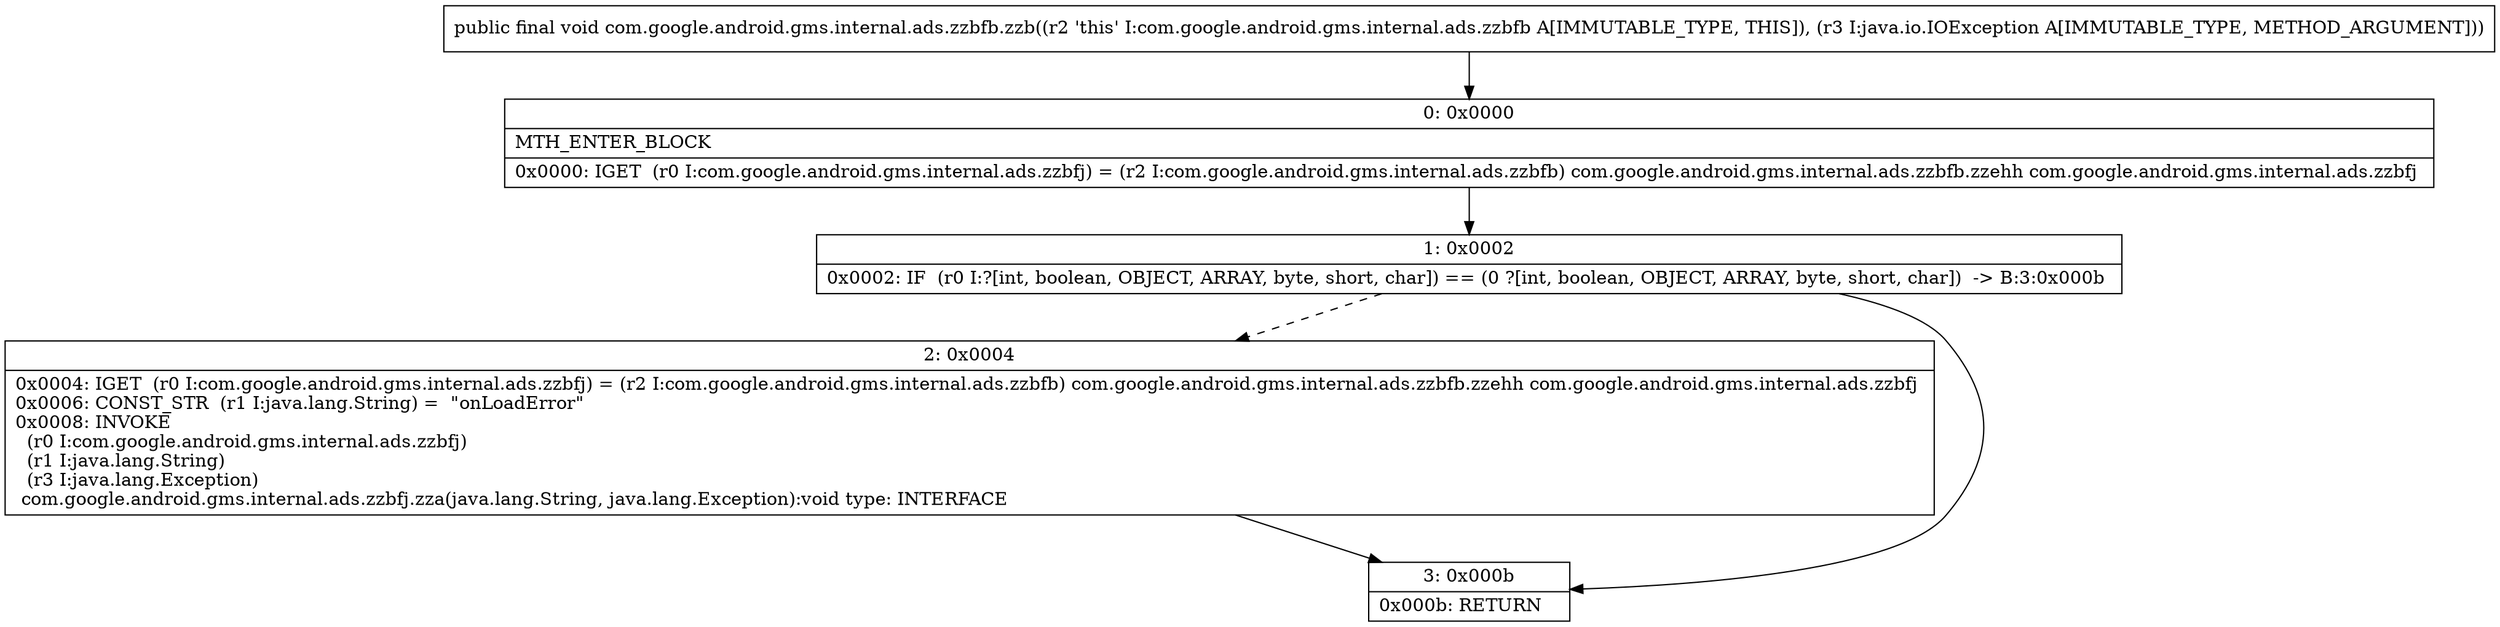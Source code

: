 digraph "CFG forcom.google.android.gms.internal.ads.zzbfb.zzb(Ljava\/io\/IOException;)V" {
Node_0 [shape=record,label="{0\:\ 0x0000|MTH_ENTER_BLOCK\l|0x0000: IGET  (r0 I:com.google.android.gms.internal.ads.zzbfj) = (r2 I:com.google.android.gms.internal.ads.zzbfb) com.google.android.gms.internal.ads.zzbfb.zzehh com.google.android.gms.internal.ads.zzbfj \l}"];
Node_1 [shape=record,label="{1\:\ 0x0002|0x0002: IF  (r0 I:?[int, boolean, OBJECT, ARRAY, byte, short, char]) == (0 ?[int, boolean, OBJECT, ARRAY, byte, short, char])  \-\> B:3:0x000b \l}"];
Node_2 [shape=record,label="{2\:\ 0x0004|0x0004: IGET  (r0 I:com.google.android.gms.internal.ads.zzbfj) = (r2 I:com.google.android.gms.internal.ads.zzbfb) com.google.android.gms.internal.ads.zzbfb.zzehh com.google.android.gms.internal.ads.zzbfj \l0x0006: CONST_STR  (r1 I:java.lang.String) =  \"onLoadError\" \l0x0008: INVOKE  \l  (r0 I:com.google.android.gms.internal.ads.zzbfj)\l  (r1 I:java.lang.String)\l  (r3 I:java.lang.Exception)\l com.google.android.gms.internal.ads.zzbfj.zza(java.lang.String, java.lang.Exception):void type: INTERFACE \l}"];
Node_3 [shape=record,label="{3\:\ 0x000b|0x000b: RETURN   \l}"];
MethodNode[shape=record,label="{public final void com.google.android.gms.internal.ads.zzbfb.zzb((r2 'this' I:com.google.android.gms.internal.ads.zzbfb A[IMMUTABLE_TYPE, THIS]), (r3 I:java.io.IOException A[IMMUTABLE_TYPE, METHOD_ARGUMENT])) }"];
MethodNode -> Node_0;
Node_0 -> Node_1;
Node_1 -> Node_2[style=dashed];
Node_1 -> Node_3;
Node_2 -> Node_3;
}

